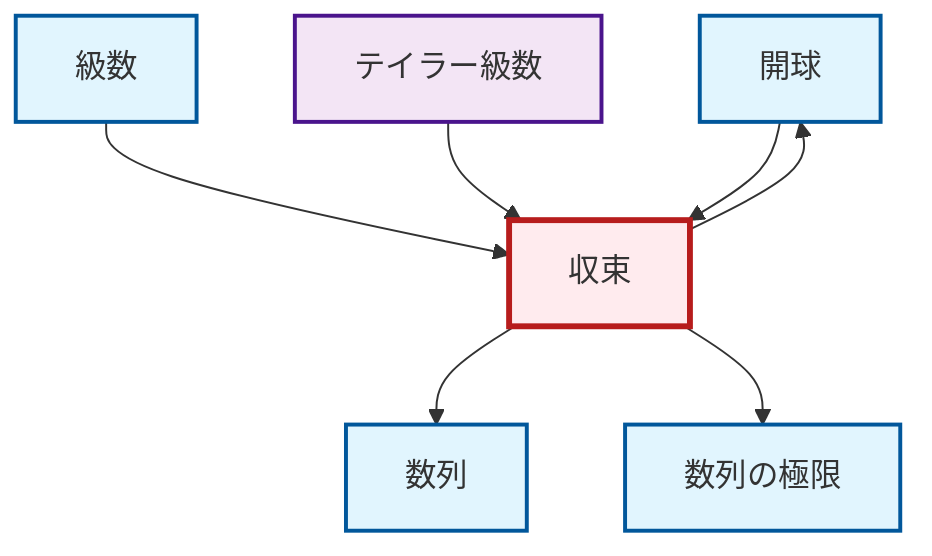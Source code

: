 graph TD
    classDef definition fill:#e1f5fe,stroke:#01579b,stroke-width:2px
    classDef theorem fill:#f3e5f5,stroke:#4a148c,stroke-width:2px
    classDef axiom fill:#fff3e0,stroke:#e65100,stroke-width:2px
    classDef example fill:#e8f5e9,stroke:#1b5e20,stroke-width:2px
    classDef current fill:#ffebee,stroke:#b71c1c,stroke-width:3px
    def-sequence["数列"]:::definition
    def-open-ball["開球"]:::definition
    def-convergence["収束"]:::definition
    def-series["級数"]:::definition
    thm-taylor-series["テイラー級数"]:::theorem
    def-limit["数列の極限"]:::definition
    def-series --> def-convergence
    def-convergence --> def-open-ball
    def-convergence --> def-sequence
    thm-taylor-series --> def-convergence
    def-convergence --> def-limit
    def-open-ball --> def-convergence
    class def-convergence current